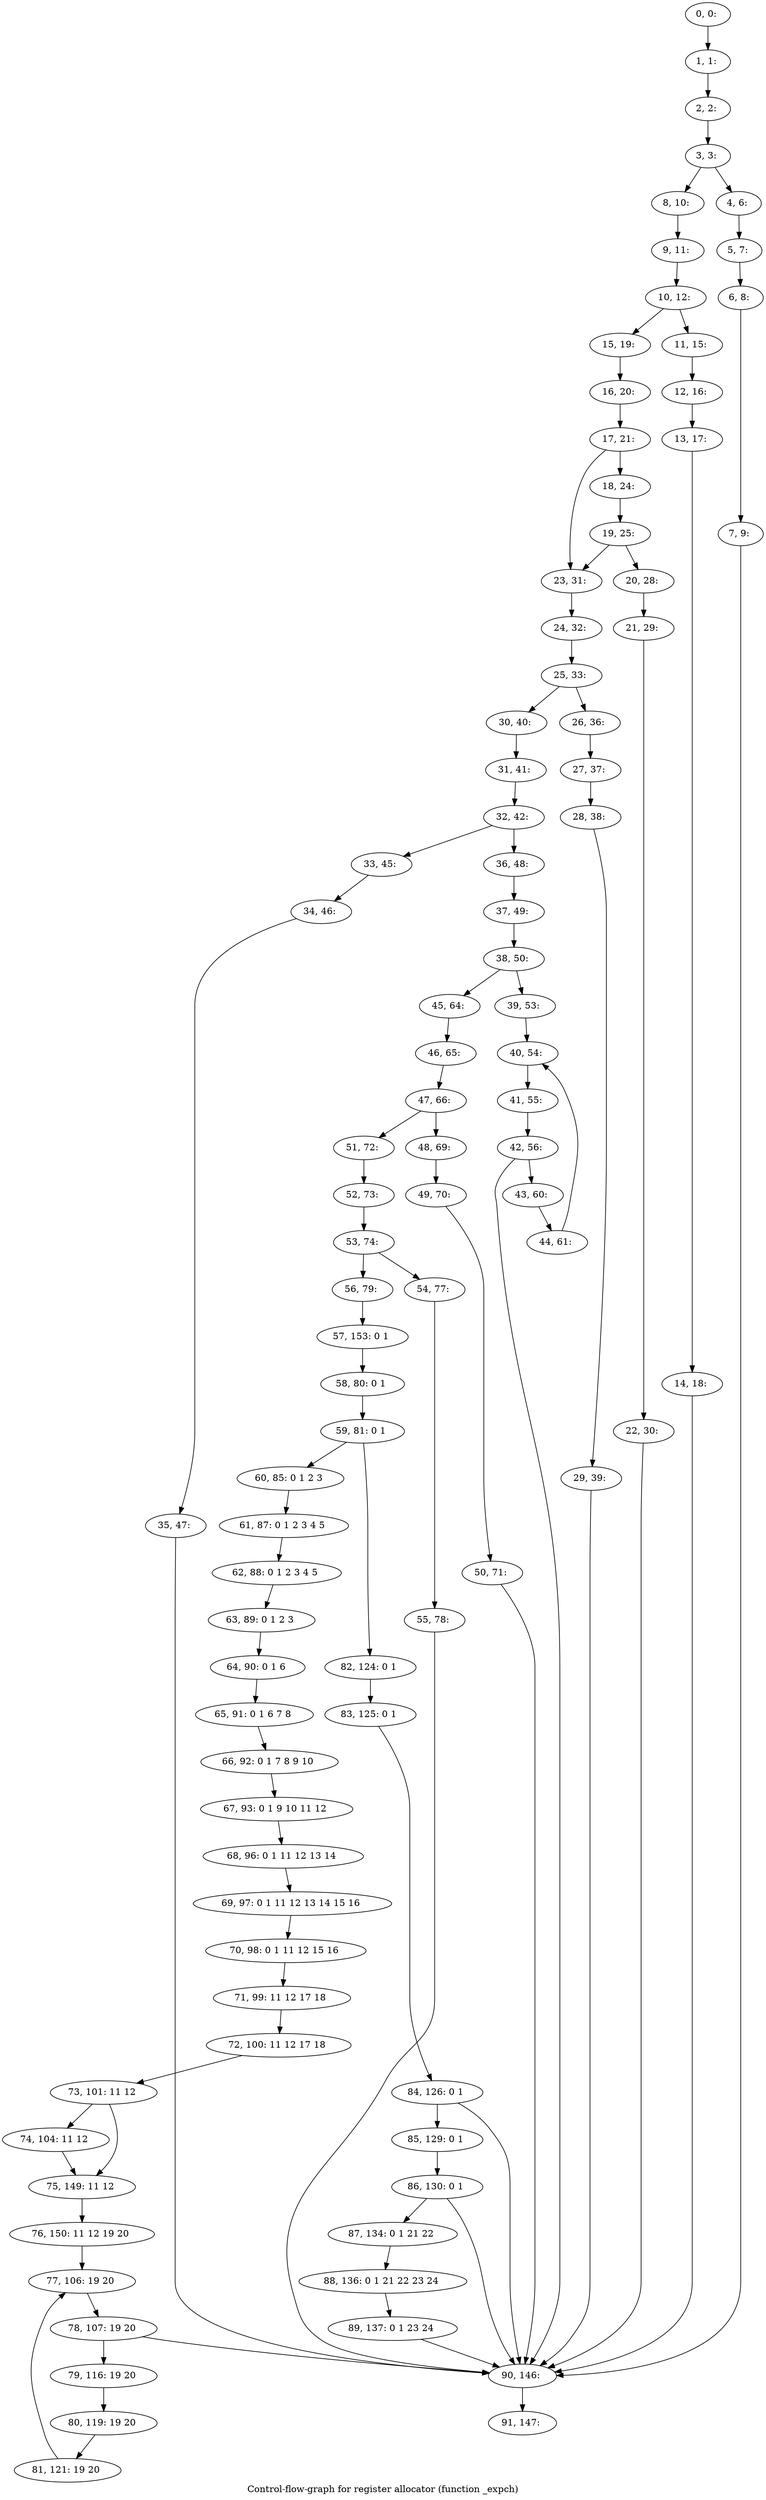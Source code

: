 digraph G {
graph [label="Control-flow-graph for register allocator (function _expch)"]
0[label="0, 0: "];
1[label="1, 1: "];
2[label="2, 2: "];
3[label="3, 3: "];
4[label="4, 6: "];
5[label="5, 7: "];
6[label="6, 8: "];
7[label="7, 9: "];
8[label="8, 10: "];
9[label="9, 11: "];
10[label="10, 12: "];
11[label="11, 15: "];
12[label="12, 16: "];
13[label="13, 17: "];
14[label="14, 18: "];
15[label="15, 19: "];
16[label="16, 20: "];
17[label="17, 21: "];
18[label="18, 24: "];
19[label="19, 25: "];
20[label="20, 28: "];
21[label="21, 29: "];
22[label="22, 30: "];
23[label="23, 31: "];
24[label="24, 32: "];
25[label="25, 33: "];
26[label="26, 36: "];
27[label="27, 37: "];
28[label="28, 38: "];
29[label="29, 39: "];
30[label="30, 40: "];
31[label="31, 41: "];
32[label="32, 42: "];
33[label="33, 45: "];
34[label="34, 46: "];
35[label="35, 47: "];
36[label="36, 48: "];
37[label="37, 49: "];
38[label="38, 50: "];
39[label="39, 53: "];
40[label="40, 54: "];
41[label="41, 55: "];
42[label="42, 56: "];
43[label="43, 60: "];
44[label="44, 61: "];
45[label="45, 64: "];
46[label="46, 65: "];
47[label="47, 66: "];
48[label="48, 69: "];
49[label="49, 70: "];
50[label="50, 71: "];
51[label="51, 72: "];
52[label="52, 73: "];
53[label="53, 74: "];
54[label="54, 77: "];
55[label="55, 78: "];
56[label="56, 79: "];
57[label="57, 153: 0 1 "];
58[label="58, 80: 0 1 "];
59[label="59, 81: 0 1 "];
60[label="60, 85: 0 1 2 3 "];
61[label="61, 87: 0 1 2 3 4 5 "];
62[label="62, 88: 0 1 2 3 4 5 "];
63[label="63, 89: 0 1 2 3 "];
64[label="64, 90: 0 1 6 "];
65[label="65, 91: 0 1 6 7 8 "];
66[label="66, 92: 0 1 7 8 9 10 "];
67[label="67, 93: 0 1 9 10 11 12 "];
68[label="68, 96: 0 1 11 12 13 14 "];
69[label="69, 97: 0 1 11 12 13 14 15 16 "];
70[label="70, 98: 0 1 11 12 15 16 "];
71[label="71, 99: 11 12 17 18 "];
72[label="72, 100: 11 12 17 18 "];
73[label="73, 101: 11 12 "];
74[label="74, 104: 11 12 "];
75[label="75, 149: 11 12 "];
76[label="76, 150: 11 12 19 20 "];
77[label="77, 106: 19 20 "];
78[label="78, 107: 19 20 "];
79[label="79, 116: 19 20 "];
80[label="80, 119: 19 20 "];
81[label="81, 121: 19 20 "];
82[label="82, 124: 0 1 "];
83[label="83, 125: 0 1 "];
84[label="84, 126: 0 1 "];
85[label="85, 129: 0 1 "];
86[label="86, 130: 0 1 "];
87[label="87, 134: 0 1 21 22 "];
88[label="88, 136: 0 1 21 22 23 24 "];
89[label="89, 137: 0 1 23 24 "];
90[label="90, 146: "];
91[label="91, 147: "];
0->1 ;
1->2 ;
2->3 ;
3->4 ;
3->8 ;
4->5 ;
5->6 ;
6->7 ;
7->90 ;
8->9 ;
9->10 ;
10->11 ;
10->15 ;
11->12 ;
12->13 ;
13->14 ;
14->90 ;
15->16 ;
16->17 ;
17->18 ;
17->23 ;
18->19 ;
19->20 ;
19->23 ;
20->21 ;
21->22 ;
22->90 ;
23->24 ;
24->25 ;
25->26 ;
25->30 ;
26->27 ;
27->28 ;
28->29 ;
29->90 ;
30->31 ;
31->32 ;
32->33 ;
32->36 ;
33->34 ;
34->35 ;
35->90 ;
36->37 ;
37->38 ;
38->39 ;
38->45 ;
39->40 ;
40->41 ;
41->42 ;
42->43 ;
42->90 ;
43->44 ;
44->40 ;
45->46 ;
46->47 ;
47->48 ;
47->51 ;
48->49 ;
49->50 ;
50->90 ;
51->52 ;
52->53 ;
53->54 ;
53->56 ;
54->55 ;
55->90 ;
56->57 ;
57->58 ;
58->59 ;
59->60 ;
59->82 ;
60->61 ;
61->62 ;
62->63 ;
63->64 ;
64->65 ;
65->66 ;
66->67 ;
67->68 ;
68->69 ;
69->70 ;
70->71 ;
71->72 ;
72->73 ;
73->74 ;
73->75 ;
74->75 ;
75->76 ;
76->77 ;
77->78 ;
78->79 ;
78->90 ;
79->80 ;
80->81 ;
81->77 ;
82->83 ;
83->84 ;
84->85 ;
84->90 ;
85->86 ;
86->87 ;
86->90 ;
87->88 ;
88->89 ;
89->90 ;
90->91 ;
}
